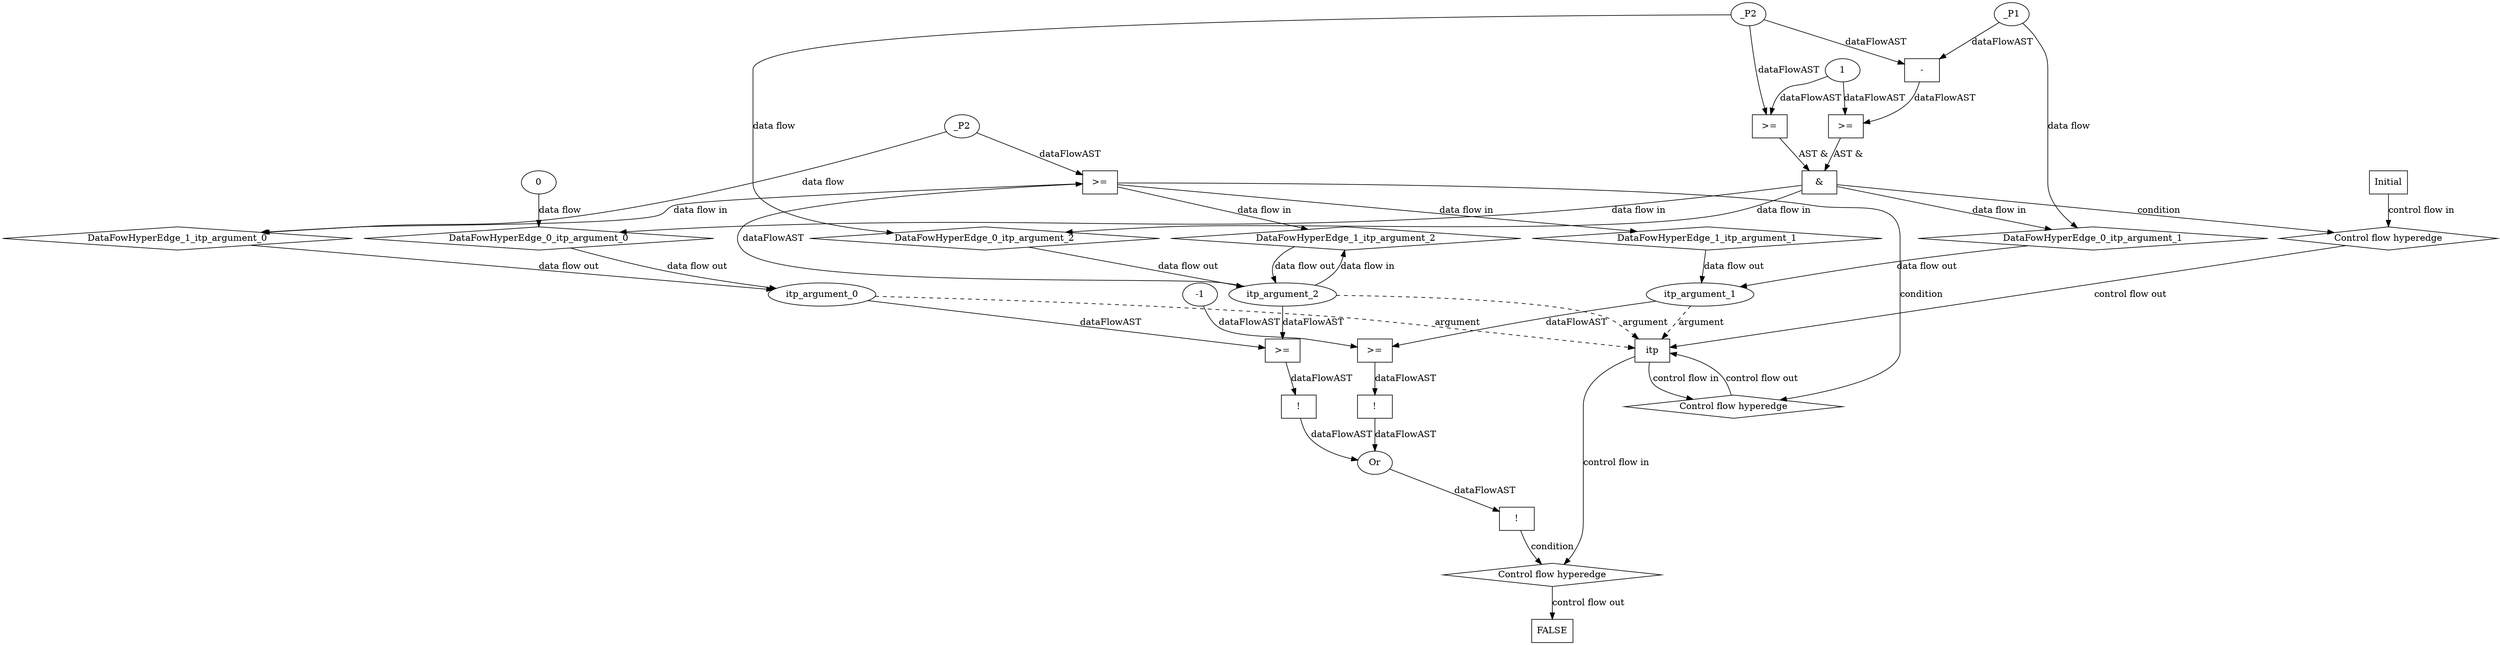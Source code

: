 digraph dag {
"itp" [label="itp" nodeName="itp" class=cfn  shape="rect"];
FALSE [label="FALSE" nodeName=FALSE class=cfn  shape="rect"];
Initial [label="Initial" nodeName=Initial class=cfn  shape="rect"];
ControlFowHyperEdge_0 [label="Control flow hyperedge" nodeName=ControlFowHyperEdge_0 class=controlFlowHyperEdge shape="diamond"];
"Initial" -> ControlFowHyperEdge_0 [label="control flow in"]
ControlFowHyperEdge_0 -> "itp" [label="control flow out"]
ControlFowHyperEdge_1 [label="Control flow hyperedge" nodeName=ControlFowHyperEdge_1 class=controlFlowHyperEdge shape="diamond"];
"itp" -> ControlFowHyperEdge_1 [label="control flow in"]
ControlFowHyperEdge_1 -> "itp" [label="control flow out"]
ControlFowHyperEdge_2 [label="Control flow hyperedge" nodeName=ControlFowHyperEdge_2 class=controlFlowHyperEdge shape="diamond"];
"itp" -> ControlFowHyperEdge_2 [label="control flow in"]
ControlFowHyperEdge_2 -> "FALSE" [label="control flow out"]
"itp_argument_0" [label="itp_argument_0" nodeName=argument0 class=argument  head="itp" shape="oval"];
"itp_argument_0" -> "itp"[label="argument" style="dashed"]
"itp_argument_1" [label="itp_argument_1" nodeName=argument1 class=argument  head="itp" shape="oval"];
"itp_argument_1" -> "itp"[label="argument" style="dashed"]
"itp_argument_2" [label="itp_argument_2" nodeName=argument2 class=argument  head="itp" shape="oval"];
"itp_argument_2" -> "itp"[label="argument" style="dashed"]

"xxxitp___Initial_0xxx_and" [label="&" nodeName="xxxitp___Initial_0xxx_and" class=Operator shape="rect"];
"xxxitp___Initial_0xxxguard_0_node_0" [label=">=" nodeName="xxxitp___Initial_0xxxguard_0_node_0" class=Operator  shape="rect"];
"xxxitp___Initial_0xxxguard_0_node_2" [label="1" nodeName="xxxitp___Initial_0xxxguard_0_node_2" class=Literal ];
"xxxitp___Initial_0xxxdataFlow2_node_0" -> "xxxitp___Initial_0xxxguard_0_node_0"[label="dataFlowAST"]
"xxxitp___Initial_0xxxguard_0_node_2" -> "xxxitp___Initial_0xxxguard_0_node_0"[label="dataFlowAST"]

"xxxitp___Initial_0xxxguard_0_node_0" -> "xxxitp___Initial_0xxx_and" [label="AST &"];
"xxxitp___Initial_0xxxguard1_node_0" [label=">=" nodeName="xxxitp___Initial_0xxxguard1_node_0" class=Operator  shape="rect"];
"xxxitp___Initial_0xxxguard1_node_1" [label="-" nodeName="xxxitp___Initial_0xxxguard1_node_1" class= Operator shape="rect"];
"xxxitp___Initial_0xxxguard1_node_1" -> "xxxitp___Initial_0xxxguard1_node_0"[label="dataFlowAST"]
"xxxitp___Initial_0xxxguard_0_node_2" -> "xxxitp___Initial_0xxxguard1_node_0"[label="dataFlowAST"]
"xxxitp___Initial_0xxxdataFlow1_node_0" -> "xxxitp___Initial_0xxxguard1_node_1"[label="dataFlowAST"]
"xxxitp___Initial_0xxxdataFlow2_node_0" -> "xxxitp___Initial_0xxxguard1_node_1"[label="dataFlowAST"]

"xxxitp___Initial_0xxxguard1_node_0" -> "xxxitp___Initial_0xxx_and" [label="AST &"];
"xxxitp___Initial_0xxx_and" -> "ControlFowHyperEdge_0" [label="condition"];
"xxxitp___Initial_0xxxdataFlow_0_node_0" [label="0" nodeName="xxxitp___Initial_0xxxdataFlow_0_node_0" class=Literal ];

"xxxitp___Initial_0xxxdataFlow_0_node_0" -> "DataFowHyperEdge_0_itp_argument_0" [label="data flow"];
"xxxitp___Initial_0xxxdataFlow1_node_0" [label="_P1" nodeName="xxxitp___Initial_0xxxdataFlow1_node_0" class=Constant ];

"xxxitp___Initial_0xxxdataFlow1_node_0" -> "DataFowHyperEdge_0_itp_argument_1" [label="data flow"];
"xxxitp___Initial_0xxxdataFlow2_node_0" [label="_P2" nodeName="xxxitp___Initial_0xxxdataFlow2_node_0" class=Constant ];

"xxxitp___Initial_0xxxdataFlow2_node_0" -> "DataFowHyperEdge_0_itp_argument_2" [label="data flow"];
"xxxitp___itp_1xxxguard_0_node_0" [label=">=" nodeName="xxxitp___itp_1xxxguard_0_node_0" class=Operator  shape="rect"];
"itp_argument_2" -> "xxxitp___itp_1xxxguard_0_node_0"[label="dataFlowAST"]
"xxxitp___itp_1xxxdataFlow_0_node_0" -> "xxxitp___itp_1xxxguard_0_node_0"[label="dataFlowAST"]

"xxxitp___itp_1xxxguard_0_node_0" -> "ControlFowHyperEdge_1" [label="condition"];
"xxxitp___itp_1xxxdataFlow_0_node_0" [label="_P2" nodeName="xxxitp___itp_1xxxdataFlow_0_node_0" class=Constant ];

"xxxitp___itp_1xxxdataFlow_0_node_0" -> "DataFowHyperEdge_1_itp_argument_0" [label="data flow"];
"xxxFALSE___itp_2xxxguard_0_node_0" [label="!" nodeName="xxxFALSE___itp_2xxxguard_0_node_0" class=Operator shape="rect"];
"xxxFALSE___itp_2xxxguard_0_node_1" [label="Or" nodeName="xxxFALSE___itp_2xxxguard_0_node_1" class=Operator ];
"xxxFALSE___itp_2xxxguard_0_node_2" [label="!" nodeName="xxxFALSE___itp_2xxxguard_0_node_2" class=Operator shape="rect"];
"xxxFALSE___itp_2xxxguard_0_node_3" [label=">=" nodeName="xxxFALSE___itp_2xxxguard_0_node_3" class=Operator  shape="rect"];
"xxxFALSE___itp_2xxxguard_0_node_6" [label="!" nodeName="xxxFALSE___itp_2xxxguard_0_node_6" class=Operator shape="rect"];
"xxxFALSE___itp_2xxxguard_0_node_7" [label=">=" nodeName="xxxFALSE___itp_2xxxguard_0_node_7" class=Operator  shape="rect"];
"xxxFALSE___itp_2xxxguard_0_node_8" [label="-1" nodeName="xxxFALSE___itp_2xxxguard_0_node_8" class=Literal ];
"xxxFALSE___itp_2xxxguard_0_node_1" -> "xxxFALSE___itp_2xxxguard_0_node_0"[label="dataFlowAST"]
"xxxFALSE___itp_2xxxguard_0_node_2" -> "xxxFALSE___itp_2xxxguard_0_node_1"[label="dataFlowAST"]
"xxxFALSE___itp_2xxxguard_0_node_6" -> "xxxFALSE___itp_2xxxguard_0_node_1"[label="dataFlowAST"]
"xxxFALSE___itp_2xxxguard_0_node_3" -> "xxxFALSE___itp_2xxxguard_0_node_2"[label="dataFlowAST"]
"itp_argument_0" -> "xxxFALSE___itp_2xxxguard_0_node_3"[label="dataFlowAST"]
"itp_argument_2" -> "xxxFALSE___itp_2xxxguard_0_node_3"[label="dataFlowAST"]
"xxxFALSE___itp_2xxxguard_0_node_7" -> "xxxFALSE___itp_2xxxguard_0_node_6"[label="dataFlowAST"]
"xxxFALSE___itp_2xxxguard_0_node_8" -> "xxxFALSE___itp_2xxxguard_0_node_7"[label="dataFlowAST"]
"itp_argument_1" -> "xxxFALSE___itp_2xxxguard_0_node_7"[label="dataFlowAST"]

"xxxFALSE___itp_2xxxguard_0_node_0" -> "ControlFowHyperEdge_2" [label="condition"];
"DataFowHyperEdge_0_itp_argument_0" [label="DataFowHyperEdge_0_itp_argument_0" nodeName="DataFowHyperEdge_0_itp_argument_0" class=DataFlowHyperedge shape="diamond"];
"DataFowHyperEdge_0_itp_argument_0" -> "itp_argument_0"[label="data flow out"]
"xxxitp___Initial_0xxx_and" -> "DataFowHyperEdge_0_itp_argument_0"[label="data flow in"]
"DataFowHyperEdge_0_itp_argument_1" [label="DataFowHyperEdge_0_itp_argument_1" nodeName="DataFowHyperEdge_0_itp_argument_1" class=DataFlowHyperedge shape="diamond"];
"DataFowHyperEdge_0_itp_argument_1" -> "itp_argument_1"[label="data flow out"]
"xxxitp___Initial_0xxx_and" -> "DataFowHyperEdge_0_itp_argument_1"[label="data flow in"]
"DataFowHyperEdge_0_itp_argument_2" [label="DataFowHyperEdge_0_itp_argument_2" nodeName="DataFowHyperEdge_0_itp_argument_2" class=DataFlowHyperedge shape="diamond"];
"DataFowHyperEdge_0_itp_argument_2" -> "itp_argument_2"[label="data flow out"]
"xxxitp___Initial_0xxx_and" -> "DataFowHyperEdge_0_itp_argument_2"[label="data flow in"]
"DataFowHyperEdge_1_itp_argument_0" [label="DataFowHyperEdge_1_itp_argument_0" nodeName="DataFowHyperEdge_1_itp_argument_0" class=DataFlowHyperedge shape="diamond"];
"DataFowHyperEdge_1_itp_argument_0" -> "itp_argument_0"[label="data flow out"]
"xxxitp___itp_1xxxguard_0_node_0" -> "DataFowHyperEdge_1_itp_argument_0"[label="data flow in"]
"DataFowHyperEdge_1_itp_argument_1" [label="DataFowHyperEdge_1_itp_argument_1" nodeName="DataFowHyperEdge_1_itp_argument_1" class=DataFlowHyperedge shape="diamond"];
"DataFowHyperEdge_1_itp_argument_1" -> "itp_argument_1"[label="data flow out"]
"xxxitp___itp_1xxxguard_0_node_0" -> "DataFowHyperEdge_1_itp_argument_1"[label="data flow in"]
"DataFowHyperEdge_1_itp_argument_2" [label="DataFowHyperEdge_1_itp_argument_2" nodeName="DataFowHyperEdge_1_itp_argument_2" class=DataFlowHyperedge shape="diamond"];
"DataFowHyperEdge_1_itp_argument_2" -> "itp_argument_2"[label="data flow out"]
"xxxitp___itp_1xxxguard_0_node_0" -> "DataFowHyperEdge_1_itp_argument_2"[label="data flow in"]
"itp_argument_2" -> "DataFowHyperEdge_1_itp_argument_2"[label="data flow in"]




}

